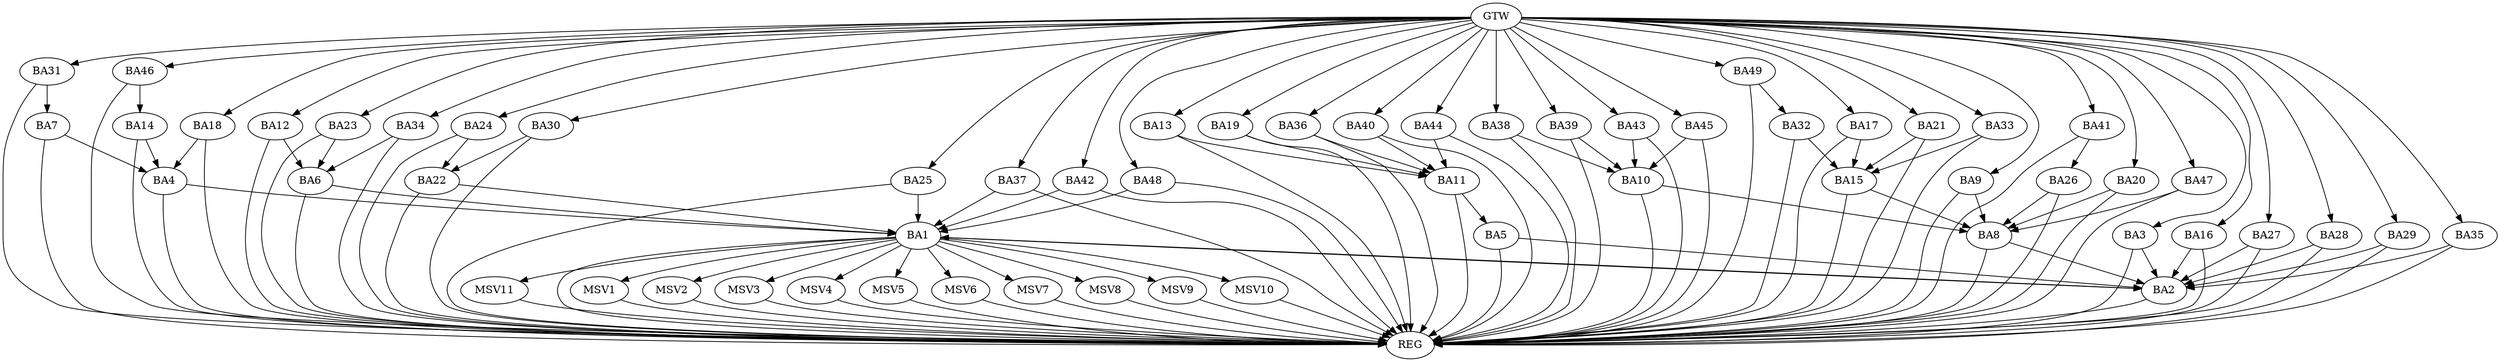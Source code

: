 strict digraph G {
  BA1 [ label="BA1" ];
  BA2 [ label="BA2" ];
  BA3 [ label="BA3" ];
  BA4 [ label="BA4" ];
  BA5 [ label="BA5" ];
  BA6 [ label="BA6" ];
  BA7 [ label="BA7" ];
  BA8 [ label="BA8" ];
  BA9 [ label="BA9" ];
  BA10 [ label="BA10" ];
  BA11 [ label="BA11" ];
  BA12 [ label="BA12" ];
  BA13 [ label="BA13" ];
  BA14 [ label="BA14" ];
  BA15 [ label="BA15" ];
  BA16 [ label="BA16" ];
  BA17 [ label="BA17" ];
  BA18 [ label="BA18" ];
  BA19 [ label="BA19" ];
  BA20 [ label="BA20" ];
  BA21 [ label="BA21" ];
  BA22 [ label="BA22" ];
  BA23 [ label="BA23" ];
  BA24 [ label="BA24" ];
  BA25 [ label="BA25" ];
  BA26 [ label="BA26" ];
  BA27 [ label="BA27" ];
  BA28 [ label="BA28" ];
  BA29 [ label="BA29" ];
  BA30 [ label="BA30" ];
  BA31 [ label="BA31" ];
  BA32 [ label="BA32" ];
  BA33 [ label="BA33" ];
  BA34 [ label="BA34" ];
  BA35 [ label="BA35" ];
  BA36 [ label="BA36" ];
  BA37 [ label="BA37" ];
  BA38 [ label="BA38" ];
  BA39 [ label="BA39" ];
  BA40 [ label="BA40" ];
  BA41 [ label="BA41" ];
  BA42 [ label="BA42" ];
  BA43 [ label="BA43" ];
  BA44 [ label="BA44" ];
  BA45 [ label="BA45" ];
  BA46 [ label="BA46" ];
  BA47 [ label="BA47" ];
  BA48 [ label="BA48" ];
  BA49 [ label="BA49" ];
  GTW [ label="GTW" ];
  REG [ label="REG" ];
  MSV1 [ label="MSV1" ];
  MSV2 [ label="MSV2" ];
  MSV3 [ label="MSV3" ];
  MSV4 [ label="MSV4" ];
  MSV5 [ label="MSV5" ];
  MSV6 [ label="MSV6" ];
  MSV7 [ label="MSV7" ];
  MSV8 [ label="MSV8" ];
  MSV9 [ label="MSV9" ];
  MSV10 [ label="MSV10" ];
  MSV11 [ label="MSV11" ];
  BA1 -> BA2;
  BA2 -> BA1;
  BA3 -> BA2;
  BA4 -> BA1;
  BA5 -> BA2;
  BA6 -> BA1;
  BA7 -> BA4;
  BA8 -> BA2;
  BA9 -> BA8;
  BA10 -> BA8;
  BA11 -> BA5;
  BA12 -> BA6;
  BA13 -> BA11;
  BA14 -> BA4;
  BA15 -> BA8;
  BA16 -> BA2;
  BA17 -> BA15;
  BA18 -> BA4;
  BA19 -> BA11;
  BA20 -> BA8;
  BA21 -> BA15;
  BA22 -> BA1;
  BA23 -> BA6;
  BA24 -> BA22;
  BA25 -> BA1;
  BA26 -> BA8;
  BA27 -> BA2;
  BA28 -> BA2;
  BA29 -> BA2;
  BA30 -> BA22;
  BA31 -> BA7;
  BA32 -> BA15;
  BA33 -> BA15;
  BA34 -> BA6;
  BA35 -> BA2;
  BA36 -> BA11;
  BA37 -> BA1;
  BA38 -> BA10;
  BA39 -> BA10;
  BA40 -> BA11;
  BA41 -> BA26;
  BA42 -> BA1;
  BA43 -> BA10;
  BA44 -> BA11;
  BA45 -> BA10;
  BA46 -> BA14;
  BA47 -> BA8;
  BA48 -> BA1;
  BA49 -> BA32;
  GTW -> BA3;
  GTW -> BA9;
  GTW -> BA12;
  GTW -> BA13;
  GTW -> BA16;
  GTW -> BA17;
  GTW -> BA18;
  GTW -> BA19;
  GTW -> BA20;
  GTW -> BA21;
  GTW -> BA23;
  GTW -> BA24;
  GTW -> BA25;
  GTW -> BA27;
  GTW -> BA28;
  GTW -> BA29;
  GTW -> BA30;
  GTW -> BA31;
  GTW -> BA33;
  GTW -> BA34;
  GTW -> BA35;
  GTW -> BA36;
  GTW -> BA37;
  GTW -> BA38;
  GTW -> BA39;
  GTW -> BA40;
  GTW -> BA41;
  GTW -> BA42;
  GTW -> BA43;
  GTW -> BA44;
  GTW -> BA45;
  GTW -> BA46;
  GTW -> BA47;
  GTW -> BA48;
  GTW -> BA49;
  BA1 -> REG;
  BA2 -> REG;
  BA3 -> REG;
  BA4 -> REG;
  BA5 -> REG;
  BA6 -> REG;
  BA7 -> REG;
  BA8 -> REG;
  BA9 -> REG;
  BA10 -> REG;
  BA11 -> REG;
  BA12 -> REG;
  BA13 -> REG;
  BA14 -> REG;
  BA15 -> REG;
  BA16 -> REG;
  BA17 -> REG;
  BA18 -> REG;
  BA19 -> REG;
  BA20 -> REG;
  BA21 -> REG;
  BA22 -> REG;
  BA23 -> REG;
  BA24 -> REG;
  BA25 -> REG;
  BA26 -> REG;
  BA27 -> REG;
  BA28 -> REG;
  BA29 -> REG;
  BA30 -> REG;
  BA31 -> REG;
  BA32 -> REG;
  BA33 -> REG;
  BA34 -> REG;
  BA35 -> REG;
  BA36 -> REG;
  BA37 -> REG;
  BA38 -> REG;
  BA39 -> REG;
  BA40 -> REG;
  BA41 -> REG;
  BA42 -> REG;
  BA43 -> REG;
  BA44 -> REG;
  BA45 -> REG;
  BA46 -> REG;
  BA47 -> REG;
  BA48 -> REG;
  BA49 -> REG;
  BA1 -> MSV1;
  MSV1 -> REG;
  BA1 -> MSV2;
  BA1 -> MSV3;
  MSV2 -> REG;
  MSV3 -> REG;
  BA1 -> MSV4;
  BA1 -> MSV5;
  MSV4 -> REG;
  MSV5 -> REG;
  BA1 -> MSV6;
  MSV6 -> REG;
  BA1 -> MSV7;
  MSV7 -> REG;
  BA1 -> MSV8;
  BA1 -> MSV9;
  BA1 -> MSV10;
  BA1 -> MSV11;
  MSV8 -> REG;
  MSV9 -> REG;
  MSV10 -> REG;
  MSV11 -> REG;
}
